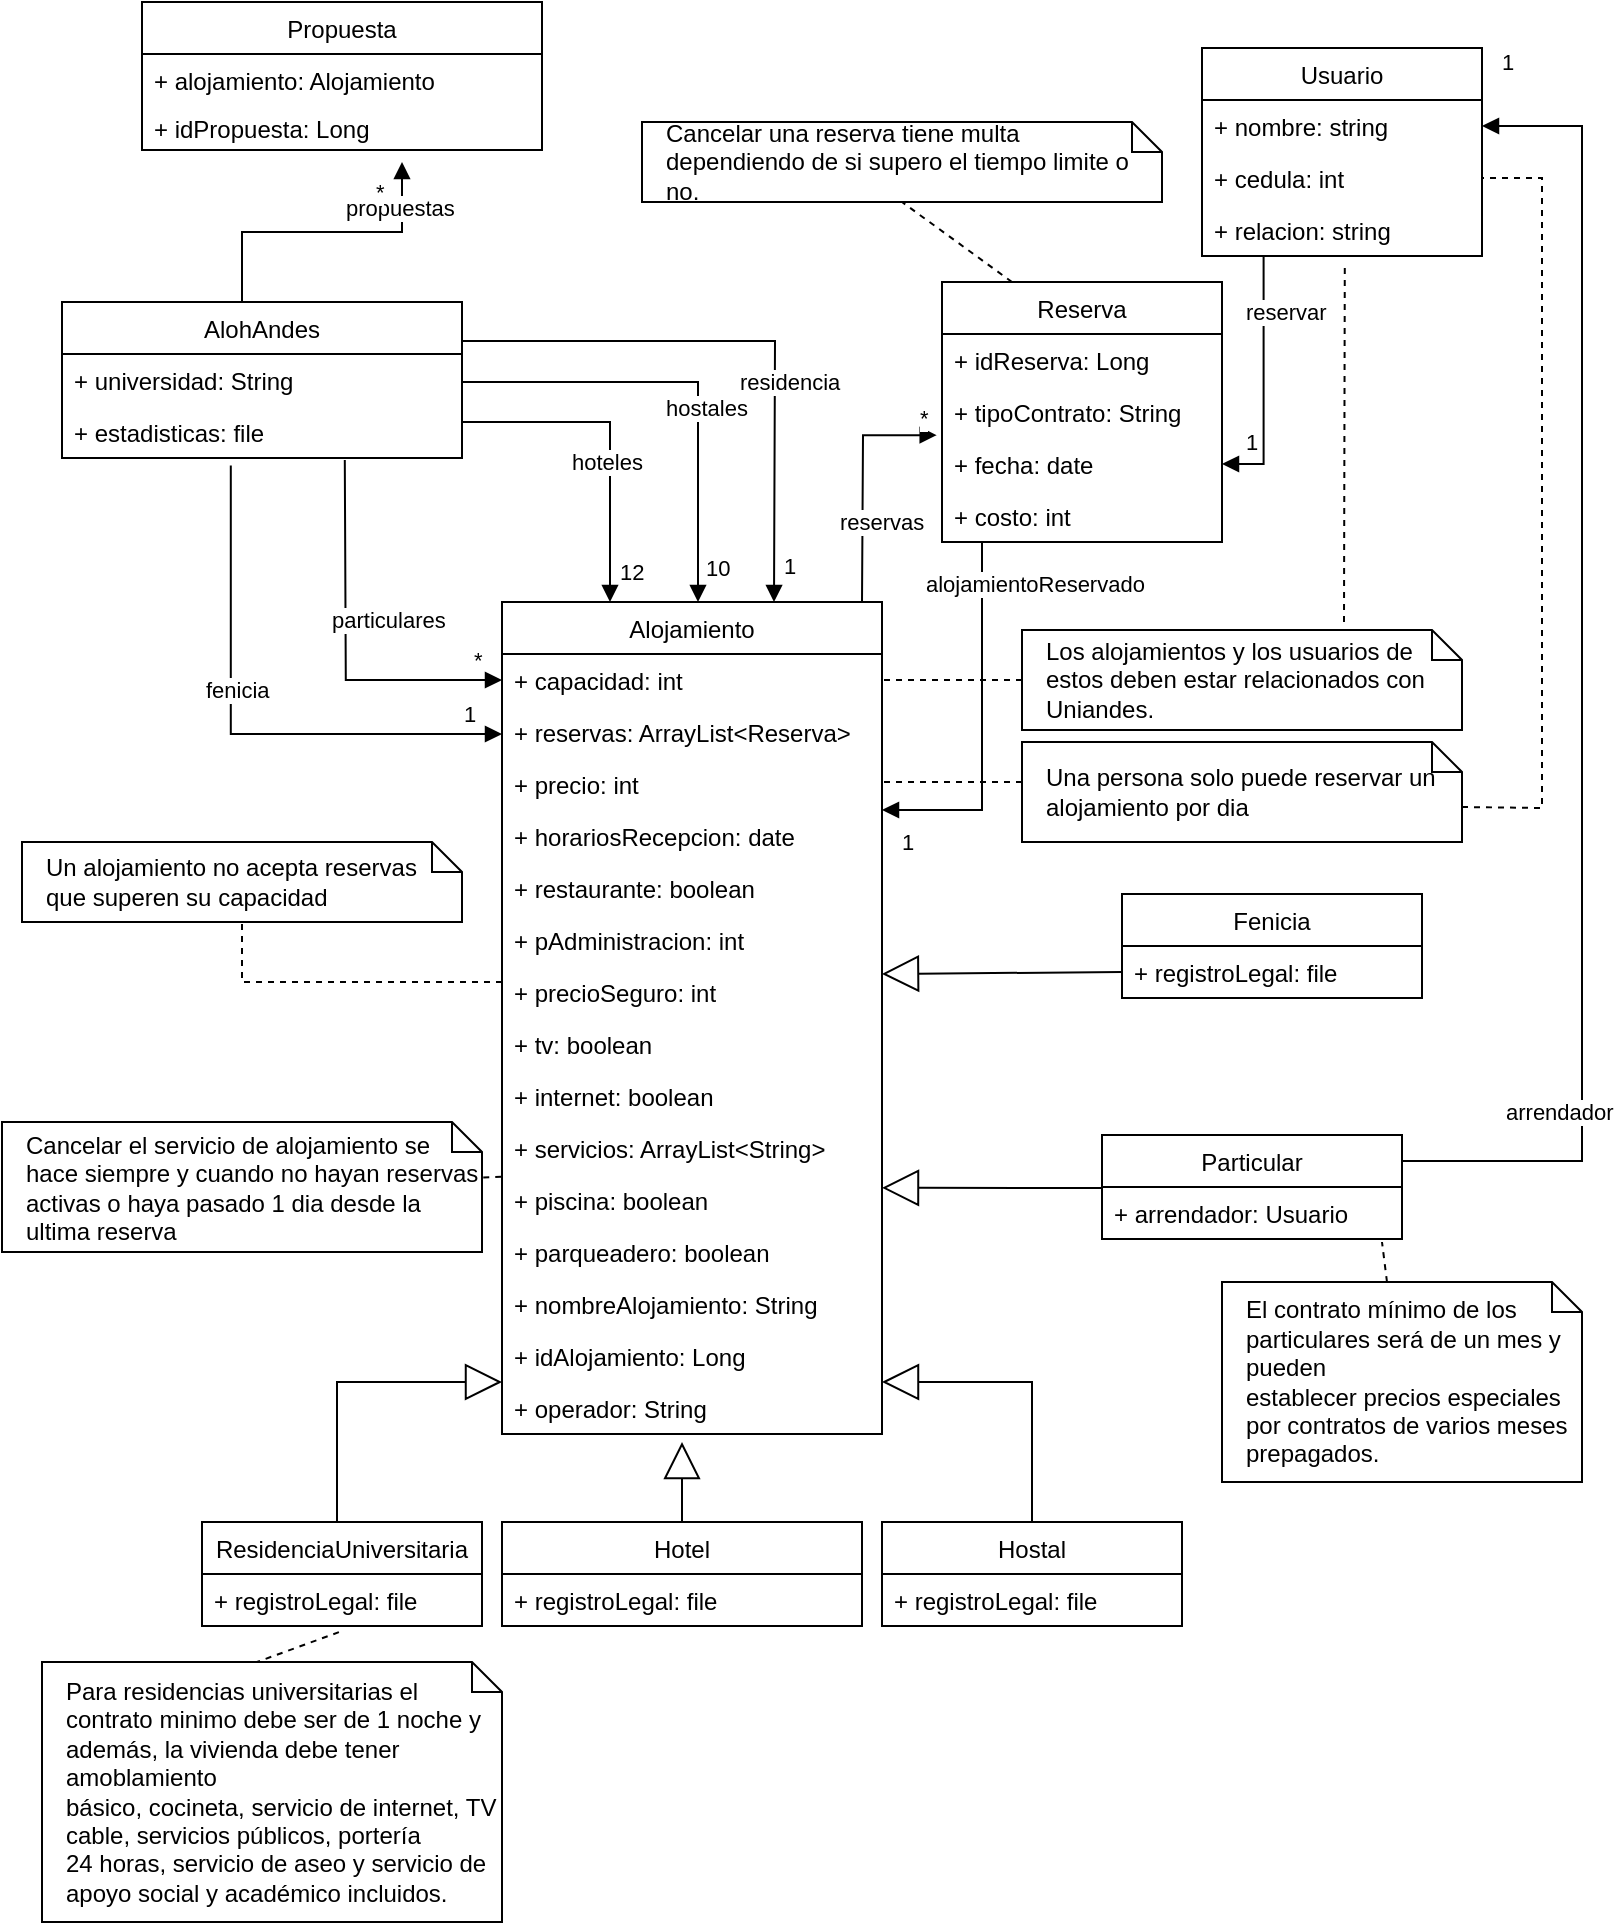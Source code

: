 <mxfile version="20.8.23" type="github">
  <diagram id="C5RBs43oDa-KdzZeNtuy" name="Page-1">
    <mxGraphModel dx="1318" dy="532" grid="1" gridSize="10" guides="1" tooltips="1" connect="1" arrows="1" fold="1" page="1" pageScale="1" pageWidth="827" pageHeight="1169" math="0" shadow="0">
      <root>
        <mxCell id="WIyWlLk6GJQsqaUBKTNV-0" />
        <mxCell id="WIyWlLk6GJQsqaUBKTNV-1" parent="WIyWlLk6GJQsqaUBKTNV-0" />
        <mxCell id="SDHKudVN_qbjvCetMOLD-1" value="AlohAndes" style="swimlane;fontStyle=0;childLayout=stackLayout;horizontal=1;startSize=26;fillColor=none;horizontalStack=0;resizeParent=1;resizeParentMax=0;resizeLast=0;collapsible=1;marginBottom=0;" parent="WIyWlLk6GJQsqaUBKTNV-1" vertex="1">
          <mxGeometry x="40" y="190" width="200" height="78" as="geometry" />
        </mxCell>
        <mxCell id="SDHKudVN_qbjvCetMOLD-114" value="+ universidad: String" style="text;strokeColor=none;fillColor=none;align=left;verticalAlign=top;spacingLeft=4;spacingRight=4;overflow=hidden;rotatable=0;points=[[0,0.5],[1,0.5]];portConstraint=eastwest;" parent="SDHKudVN_qbjvCetMOLD-1" vertex="1">
          <mxGeometry y="26" width="200" height="26" as="geometry" />
        </mxCell>
        <mxCell id="SDHKudVN_qbjvCetMOLD-115" value="+ estadisticas: file" style="text;strokeColor=none;fillColor=none;align=left;verticalAlign=top;spacingLeft=4;spacingRight=4;overflow=hidden;rotatable=0;points=[[0,0.5],[1,0.5]];portConstraint=eastwest;" parent="SDHKudVN_qbjvCetMOLD-1" vertex="1">
          <mxGeometry y="52" width="200" height="26" as="geometry" />
        </mxCell>
        <mxCell id="SDHKudVN_qbjvCetMOLD-6" value="Hotel" style="swimlane;fontStyle=0;childLayout=stackLayout;horizontal=1;startSize=26;fillColor=none;horizontalStack=0;resizeParent=1;resizeParentMax=0;resizeLast=0;collapsible=1;marginBottom=0;" parent="WIyWlLk6GJQsqaUBKTNV-1" vertex="1">
          <mxGeometry x="260" y="800" width="180" height="52" as="geometry" />
        </mxCell>
        <mxCell id="SDHKudVN_qbjvCetMOLD-7" value="+ registroLegal: file" style="text;strokeColor=none;fillColor=none;align=left;verticalAlign=top;spacingLeft=4;spacingRight=4;overflow=hidden;rotatable=0;points=[[0,0.5],[1,0.5]];portConstraint=eastwest;" parent="SDHKudVN_qbjvCetMOLD-6" vertex="1">
          <mxGeometry y="26" width="180" height="26" as="geometry" />
        </mxCell>
        <mxCell id="SDHKudVN_qbjvCetMOLD-10" value="Hostal" style="swimlane;fontStyle=0;childLayout=stackLayout;horizontal=1;startSize=26;fillColor=none;horizontalStack=0;resizeParent=1;resizeParentMax=0;resizeLast=0;collapsible=1;marginBottom=0;" parent="WIyWlLk6GJQsqaUBKTNV-1" vertex="1">
          <mxGeometry x="450" y="800" width="150" height="52" as="geometry" />
        </mxCell>
        <mxCell id="SDHKudVN_qbjvCetMOLD-11" value="+ registroLegal: file" style="text;strokeColor=none;fillColor=none;align=left;verticalAlign=top;spacingLeft=4;spacingRight=4;overflow=hidden;rotatable=0;points=[[0,0.5],[1,0.5]];portConstraint=eastwest;" parent="SDHKudVN_qbjvCetMOLD-10" vertex="1">
          <mxGeometry y="26" width="150" height="26" as="geometry" />
        </mxCell>
        <mxCell id="SDHKudVN_qbjvCetMOLD-14" value="ResidenciaUniversitaria" style="swimlane;fontStyle=0;childLayout=stackLayout;horizontal=1;startSize=26;fillColor=none;horizontalStack=0;resizeParent=1;resizeParentMax=0;resizeLast=0;collapsible=1;marginBottom=0;" parent="WIyWlLk6GJQsqaUBKTNV-1" vertex="1">
          <mxGeometry x="110" y="800" width="140" height="52" as="geometry" />
        </mxCell>
        <mxCell id="SDHKudVN_qbjvCetMOLD-15" value="+ registroLegal: file" style="text;strokeColor=none;fillColor=none;align=left;verticalAlign=top;spacingLeft=4;spacingRight=4;overflow=hidden;rotatable=0;points=[[0,0.5],[1,0.5]];portConstraint=eastwest;" parent="SDHKudVN_qbjvCetMOLD-14" vertex="1">
          <mxGeometry y="26" width="140" height="26" as="geometry" />
        </mxCell>
        <mxCell id="SDHKudVN_qbjvCetMOLD-18" value="Alojamiento" style="swimlane;fontStyle=0;childLayout=stackLayout;horizontal=1;startSize=26;fillColor=none;horizontalStack=0;resizeParent=1;resizeParentMax=0;resizeLast=0;collapsible=1;marginBottom=0;" parent="WIyWlLk6GJQsqaUBKTNV-1" vertex="1">
          <mxGeometry x="260" y="340" width="190" height="416" as="geometry" />
        </mxCell>
        <mxCell id="SDHKudVN_qbjvCetMOLD-19" value="+ capacidad: int" style="text;strokeColor=none;fillColor=none;align=left;verticalAlign=top;spacingLeft=4;spacingRight=4;overflow=hidden;rotatable=0;points=[[0,0.5],[1,0.5]];portConstraint=eastwest;" parent="SDHKudVN_qbjvCetMOLD-18" vertex="1">
          <mxGeometry y="26" width="190" height="26" as="geometry" />
        </mxCell>
        <mxCell id="SDHKudVN_qbjvCetMOLD-20" value="+ reservas: ArrayList&lt;Reserva&gt;" style="text;strokeColor=none;fillColor=none;align=left;verticalAlign=top;spacingLeft=4;spacingRight=4;overflow=hidden;rotatable=0;points=[[0,0.5],[1,0.5]];portConstraint=eastwest;" parent="SDHKudVN_qbjvCetMOLD-18" vertex="1">
          <mxGeometry y="52" width="190" height="26" as="geometry" />
        </mxCell>
        <mxCell id="SDHKudVN_qbjvCetMOLD-91" value="+ precio: int" style="text;strokeColor=none;fillColor=none;align=left;verticalAlign=top;spacingLeft=4;spacingRight=4;overflow=hidden;rotatable=0;points=[[0,0.5],[1,0.5]];portConstraint=eastwest;" parent="SDHKudVN_qbjvCetMOLD-18" vertex="1">
          <mxGeometry y="78" width="190" height="26" as="geometry" />
        </mxCell>
        <mxCell id="SDHKudVN_qbjvCetMOLD-92" value="+ horariosRecepcion: date" style="text;strokeColor=none;fillColor=none;align=left;verticalAlign=top;spacingLeft=4;spacingRight=4;overflow=hidden;rotatable=0;points=[[0,0.5],[1,0.5]];portConstraint=eastwest;" parent="SDHKudVN_qbjvCetMOLD-18" vertex="1">
          <mxGeometry y="104" width="190" height="26" as="geometry" />
        </mxCell>
        <mxCell id="SDHKudVN_qbjvCetMOLD-93" value="+ restaurante: boolean" style="text;strokeColor=none;fillColor=none;align=left;verticalAlign=top;spacingLeft=4;spacingRight=4;overflow=hidden;rotatable=0;points=[[0,0.5],[1,0.5]];portConstraint=eastwest;" parent="SDHKudVN_qbjvCetMOLD-18" vertex="1">
          <mxGeometry y="130" width="190" height="26" as="geometry" />
        </mxCell>
        <mxCell id="SDHKudVN_qbjvCetMOLD-94" value="+ pAdministracion: int" style="text;strokeColor=none;fillColor=none;align=left;verticalAlign=top;spacingLeft=4;spacingRight=4;overflow=hidden;rotatable=0;points=[[0,0.5],[1,0.5]];portConstraint=eastwest;" parent="SDHKudVN_qbjvCetMOLD-18" vertex="1">
          <mxGeometry y="156" width="190" height="26" as="geometry" />
        </mxCell>
        <mxCell id="SDHKudVN_qbjvCetMOLD-95" value="+ precioSeguro: int" style="text;strokeColor=none;fillColor=none;align=left;verticalAlign=top;spacingLeft=4;spacingRight=4;overflow=hidden;rotatable=0;points=[[0,0.5],[1,0.5]];portConstraint=eastwest;" parent="SDHKudVN_qbjvCetMOLD-18" vertex="1">
          <mxGeometry y="182" width="190" height="26" as="geometry" />
        </mxCell>
        <mxCell id="SDHKudVN_qbjvCetMOLD-96" value="+ tv: boolean" style="text;strokeColor=none;fillColor=none;align=left;verticalAlign=top;spacingLeft=4;spacingRight=4;overflow=hidden;rotatable=0;points=[[0,0.5],[1,0.5]];portConstraint=eastwest;" parent="SDHKudVN_qbjvCetMOLD-18" vertex="1">
          <mxGeometry y="208" width="190" height="26" as="geometry" />
        </mxCell>
        <mxCell id="SDHKudVN_qbjvCetMOLD-98" value="+ internet: boolean" style="text;strokeColor=none;fillColor=none;align=left;verticalAlign=top;spacingLeft=4;spacingRight=4;overflow=hidden;rotatable=0;points=[[0,0.5],[1,0.5]];portConstraint=eastwest;" parent="SDHKudVN_qbjvCetMOLD-18" vertex="1">
          <mxGeometry y="234" width="190" height="26" as="geometry" />
        </mxCell>
        <mxCell id="SDHKudVN_qbjvCetMOLD-99" value="+ servicios: ArrayList&lt;String&gt;" style="text;strokeColor=none;fillColor=none;align=left;verticalAlign=top;spacingLeft=4;spacingRight=4;overflow=hidden;rotatable=0;points=[[0,0.5],[1,0.5]];portConstraint=eastwest;" parent="SDHKudVN_qbjvCetMOLD-18" vertex="1">
          <mxGeometry y="260" width="190" height="26" as="geometry" />
        </mxCell>
        <mxCell id="SDHKudVN_qbjvCetMOLD-100" value="+ piscina: boolean" style="text;strokeColor=none;fillColor=none;align=left;verticalAlign=top;spacingLeft=4;spacingRight=4;overflow=hidden;rotatable=0;points=[[0,0.5],[1,0.5]];portConstraint=eastwest;" parent="SDHKudVN_qbjvCetMOLD-18" vertex="1">
          <mxGeometry y="286" width="190" height="26" as="geometry" />
        </mxCell>
        <mxCell id="SDHKudVN_qbjvCetMOLD-101" value="+ parqueadero: boolean" style="text;strokeColor=none;fillColor=none;align=left;verticalAlign=top;spacingLeft=4;spacingRight=4;overflow=hidden;rotatable=0;points=[[0,0.5],[1,0.5]];portConstraint=eastwest;" parent="SDHKudVN_qbjvCetMOLD-18" vertex="1">
          <mxGeometry y="312" width="190" height="26" as="geometry" />
        </mxCell>
        <mxCell id="SDHKudVN_qbjvCetMOLD-104" value="+ nombreAlojamiento: String" style="text;strokeColor=none;fillColor=none;align=left;verticalAlign=top;spacingLeft=4;spacingRight=4;overflow=hidden;rotatable=0;points=[[0,0.5],[1,0.5]];portConstraint=eastwest;" parent="SDHKudVN_qbjvCetMOLD-18" vertex="1">
          <mxGeometry y="338" width="190" height="26" as="geometry" />
        </mxCell>
        <mxCell id="SDHKudVN_qbjvCetMOLD-105" value="+ idAlojamiento: Long" style="text;strokeColor=none;fillColor=none;align=left;verticalAlign=top;spacingLeft=4;spacingRight=4;overflow=hidden;rotatable=0;points=[[0,0.5],[1,0.5]];portConstraint=eastwest;" parent="SDHKudVN_qbjvCetMOLD-18" vertex="1">
          <mxGeometry y="364" width="190" height="26" as="geometry" />
        </mxCell>
        <mxCell id="SDHKudVN_qbjvCetMOLD-109" value="+ operador: String" style="text;strokeColor=none;fillColor=none;align=left;verticalAlign=top;spacingLeft=4;spacingRight=4;overflow=hidden;rotatable=0;points=[[0,0.5],[1,0.5]];portConstraint=eastwest;" parent="SDHKudVN_qbjvCetMOLD-18" vertex="1">
          <mxGeometry y="390" width="190" height="26" as="geometry" />
        </mxCell>
        <mxCell id="SDHKudVN_qbjvCetMOLD-22" value="Los alojamientos y los usuarios de estos deben estar relacionados con Uniandes." style="shape=note;size=15;align=left;spacingLeft=10;html=1;whiteSpace=wrap;" parent="WIyWlLk6GJQsqaUBKTNV-1" vertex="1">
          <mxGeometry x="520" y="354" width="220" height="50" as="geometry" />
        </mxCell>
        <mxCell id="SDHKudVN_qbjvCetMOLD-23" value="" style="edgeStyle=none;endArrow=none;exitX=0;exitY=0.5;dashed=1;html=1;rounded=0;entryX=1;entryY=0.5;entryDx=0;entryDy=0;exitDx=0;exitDy=0;exitPerimeter=0;" parent="WIyWlLk6GJQsqaUBKTNV-1" source="SDHKudVN_qbjvCetMOLD-22" target="SDHKudVN_qbjvCetMOLD-19" edge="1">
          <mxGeometry x="1" relative="1" as="geometry">
            <mxPoint x="550" y="230" as="targetPoint" />
          </mxGeometry>
        </mxCell>
        <mxCell id="SDHKudVN_qbjvCetMOLD-26" value="Usuario" style="swimlane;fontStyle=0;childLayout=stackLayout;horizontal=1;startSize=26;fillColor=none;horizontalStack=0;resizeParent=1;resizeParentMax=0;resizeLast=0;collapsible=1;marginBottom=0;" parent="WIyWlLk6GJQsqaUBKTNV-1" vertex="1">
          <mxGeometry x="610" y="63" width="140" height="104" as="geometry" />
        </mxCell>
        <mxCell id="SDHKudVN_qbjvCetMOLD-27" value="+ nombre: string" style="text;strokeColor=none;fillColor=none;align=left;verticalAlign=top;spacingLeft=4;spacingRight=4;overflow=hidden;rotatable=0;points=[[0,0.5],[1,0.5]];portConstraint=eastwest;" parent="SDHKudVN_qbjvCetMOLD-26" vertex="1">
          <mxGeometry y="26" width="140" height="26" as="geometry" />
        </mxCell>
        <mxCell id="SDHKudVN_qbjvCetMOLD-28" value="+ cedula: int" style="text;strokeColor=none;fillColor=none;align=left;verticalAlign=top;spacingLeft=4;spacingRight=4;overflow=hidden;rotatable=0;points=[[0,0.5],[1,0.5]];portConstraint=eastwest;" parent="SDHKudVN_qbjvCetMOLD-26" vertex="1">
          <mxGeometry y="52" width="140" height="26" as="geometry" />
        </mxCell>
        <mxCell id="SDHKudVN_qbjvCetMOLD-29" value="+ relacion: string" style="text;strokeColor=none;fillColor=none;align=left;verticalAlign=top;spacingLeft=4;spacingRight=4;overflow=hidden;rotatable=0;points=[[0,0.5],[1,0.5]];portConstraint=eastwest;" parent="SDHKudVN_qbjvCetMOLD-26" vertex="1">
          <mxGeometry y="78" width="140" height="26" as="geometry" />
        </mxCell>
        <mxCell id="SDHKudVN_qbjvCetMOLD-30" value="" style="edgeStyle=none;endArrow=none;dashed=1;html=1;rounded=0;entryX=0.51;entryY=1.118;entryDx=0;entryDy=0;entryPerimeter=0;" parent="WIyWlLk6GJQsqaUBKTNV-1" target="SDHKudVN_qbjvCetMOLD-29" edge="1">
          <mxGeometry x="1" relative="1" as="geometry">
            <mxPoint x="630" y="230" as="targetPoint" />
            <mxPoint x="681" y="350" as="sourcePoint" />
          </mxGeometry>
        </mxCell>
        <mxCell id="SDHKudVN_qbjvCetMOLD-34" value="hoteles" style="endArrow=block;endFill=1;html=1;edgeStyle=orthogonalEdgeStyle;align=left;verticalAlign=top;rounded=0;exitX=1;exitY=0.5;exitDx=0;exitDy=0;" parent="WIyWlLk6GJQsqaUBKTNV-1" edge="1">
          <mxGeometry x="-0.298" y="-7" relative="1" as="geometry">
            <mxPoint x="240" y="243.0" as="sourcePoint" />
            <mxPoint x="314" y="340" as="targetPoint" />
            <Array as="points">
              <mxPoint x="240" y="250" />
              <mxPoint x="314" y="250" />
            </Array>
            <mxPoint as="offset" />
          </mxGeometry>
        </mxCell>
        <mxCell id="SDHKudVN_qbjvCetMOLD-35" value="10" style="edgeLabel;resizable=0;html=1;align=left;verticalAlign=bottom;" parent="SDHKudVN_qbjvCetMOLD-34" connectable="0" vertex="1">
          <mxGeometry x="-1" relative="1" as="geometry">
            <mxPoint x="120" y="88" as="offset" />
          </mxGeometry>
        </mxCell>
        <mxCell id="SDHKudVN_qbjvCetMOLD-36" value="hostales" style="endArrow=block;endFill=1;html=1;edgeStyle=orthogonalEdgeStyle;align=left;verticalAlign=top;rounded=0;exitX=1;exitY=0.5;exitDx=0;exitDy=0;" parent="WIyWlLk6GJQsqaUBKTNV-1" edge="1">
          <mxGeometry x="-0.062" relative="1" as="geometry">
            <mxPoint x="240" y="243.0" as="sourcePoint" />
            <mxPoint x="358" y="340" as="targetPoint" />
            <Array as="points">
              <mxPoint x="240" y="230" />
              <mxPoint x="358" y="230" />
            </Array>
            <mxPoint as="offset" />
          </mxGeometry>
        </mxCell>
        <mxCell id="SDHKudVN_qbjvCetMOLD-37" value="12" style="edgeLabel;resizable=0;html=1;align=left;verticalAlign=bottom;" parent="SDHKudVN_qbjvCetMOLD-36" connectable="0" vertex="1">
          <mxGeometry x="-1" relative="1" as="geometry">
            <mxPoint x="77" y="90" as="offset" />
          </mxGeometry>
        </mxCell>
        <mxCell id="SDHKudVN_qbjvCetMOLD-38" value="residencia" style="endArrow=block;endFill=1;html=1;edgeStyle=orthogonalEdgeStyle;align=left;verticalAlign=top;rounded=0;exitX=1;exitY=0.25;exitDx=0;exitDy=0;" parent="WIyWlLk6GJQsqaUBKTNV-1" source="SDHKudVN_qbjvCetMOLD-1" edge="1">
          <mxGeometry x="-0.044" y="-7" relative="1" as="geometry">
            <mxPoint x="280" y="320" as="sourcePoint" />
            <mxPoint x="396" y="340" as="targetPoint" />
            <mxPoint as="offset" />
          </mxGeometry>
        </mxCell>
        <mxCell id="SDHKudVN_qbjvCetMOLD-39" value="1" style="edgeLabel;resizable=0;html=1;align=left;verticalAlign=bottom;" parent="SDHKudVN_qbjvCetMOLD-38" connectable="0" vertex="1">
          <mxGeometry x="-1" relative="1" as="geometry">
            <mxPoint x="159" y="121" as="offset" />
          </mxGeometry>
        </mxCell>
        <mxCell id="SDHKudVN_qbjvCetMOLD-43" value="fenicia" style="endArrow=block;endFill=1;html=1;edgeStyle=orthogonalEdgeStyle;align=left;verticalAlign=top;rounded=0;exitX=0.422;exitY=1.033;exitDx=0;exitDy=0;exitPerimeter=0;" parent="WIyWlLk6GJQsqaUBKTNV-1" edge="1">
          <mxGeometry x="-0.272" y="-14" relative="1" as="geometry">
            <mxPoint x="124.4" y="271.782" as="sourcePoint" />
            <mxPoint x="260" y="406" as="targetPoint" />
            <Array as="points">
              <mxPoint x="124" y="406" />
            </Array>
            <mxPoint y="1" as="offset" />
          </mxGeometry>
        </mxCell>
        <mxCell id="SDHKudVN_qbjvCetMOLD-44" value="1" style="edgeLabel;resizable=0;html=1;align=left;verticalAlign=bottom;rotation=0;" parent="SDHKudVN_qbjvCetMOLD-43" connectable="0" vertex="1">
          <mxGeometry x="-1" relative="1" as="geometry">
            <mxPoint x="115" y="133" as="offset" />
          </mxGeometry>
        </mxCell>
        <mxCell id="SDHKudVN_qbjvCetMOLD-45" value="particulares" style="endArrow=block;endFill=1;html=1;edgeStyle=orthogonalEdgeStyle;align=left;verticalAlign=top;rounded=0;exitX=0.707;exitY=0.981;exitDx=0;exitDy=0;exitPerimeter=0;entryX=0;entryY=0.5;entryDx=0;entryDy=0;" parent="WIyWlLk6GJQsqaUBKTNV-1" target="SDHKudVN_qbjvCetMOLD-19" edge="1">
          <mxGeometry x="-0.287" y="-9" relative="1" as="geometry">
            <mxPoint x="181.4" y="268.974" as="sourcePoint" />
            <mxPoint x="410" y="320" as="targetPoint" />
            <mxPoint as="offset" />
          </mxGeometry>
        </mxCell>
        <mxCell id="SDHKudVN_qbjvCetMOLD-46" value="*" style="edgeLabel;resizable=0;html=1;align=left;verticalAlign=bottom;" parent="SDHKudVN_qbjvCetMOLD-45" connectable="0" vertex="1">
          <mxGeometry x="-1" relative="1" as="geometry">
            <mxPoint x="63" y="109" as="offset" />
          </mxGeometry>
        </mxCell>
        <mxCell id="SDHKudVN_qbjvCetMOLD-47" value="Una persona solo puede reservar un alojamiento por dia" style="shape=note;size=15;align=left;spacingLeft=10;html=1;whiteSpace=wrap;" parent="WIyWlLk6GJQsqaUBKTNV-1" vertex="1">
          <mxGeometry x="520" y="410" width="220" height="50" as="geometry" />
        </mxCell>
        <mxCell id="SDHKudVN_qbjvCetMOLD-49" value="" style="edgeStyle=none;endArrow=none;exitX=0;exitY=0.5;dashed=1;html=1;rounded=0;exitDx=0;exitDy=0;exitPerimeter=0;" parent="WIyWlLk6GJQsqaUBKTNV-1" edge="1">
          <mxGeometry x="1" relative="1" as="geometry">
            <mxPoint x="450" y="430" as="targetPoint" />
            <mxPoint x="520" y="430" as="sourcePoint" />
          </mxGeometry>
        </mxCell>
        <mxCell id="SDHKudVN_qbjvCetMOLD-50" value="" style="edgeStyle=none;endArrow=none;dashed=1;html=1;rounded=0;entryX=1;entryY=0.5;entryDx=0;entryDy=0;exitX=0;exitY=0;exitDx=220;exitDy=32.5;exitPerimeter=0;" parent="WIyWlLk6GJQsqaUBKTNV-1" source="SDHKudVN_qbjvCetMOLD-47" target="SDHKudVN_qbjvCetMOLD-28" edge="1">
          <mxGeometry x="1" relative="1" as="geometry">
            <mxPoint x="710" y="300" as="targetPoint" />
            <mxPoint x="790" y="390" as="sourcePoint" />
            <Array as="points">
              <mxPoint x="780" y="443" />
              <mxPoint x="780" y="128" />
            </Array>
          </mxGeometry>
        </mxCell>
        <mxCell id="SDHKudVN_qbjvCetMOLD-51" value="Un alojamiento no acepta reservas que superen su capacidad" style="shape=note;size=15;align=left;spacingLeft=10;html=1;whiteSpace=wrap;" parent="WIyWlLk6GJQsqaUBKTNV-1" vertex="1">
          <mxGeometry x="20" y="460" width="220" height="40" as="geometry" />
        </mxCell>
        <mxCell id="SDHKudVN_qbjvCetMOLD-52" value="Reserva" style="swimlane;fontStyle=0;childLayout=stackLayout;horizontal=1;startSize=26;fillColor=none;horizontalStack=0;resizeParent=1;resizeParentMax=0;resizeLast=0;collapsible=1;marginBottom=0;" parent="WIyWlLk6GJQsqaUBKTNV-1" vertex="1">
          <mxGeometry x="480" y="180" width="140" height="130" as="geometry" />
        </mxCell>
        <mxCell id="SDHKudVN_qbjvCetMOLD-53" value="+ idReserva: Long" style="text;strokeColor=none;fillColor=none;align=left;verticalAlign=top;spacingLeft=4;spacingRight=4;overflow=hidden;rotatable=0;points=[[0,0.5],[1,0.5]];portConstraint=eastwest;" parent="SDHKudVN_qbjvCetMOLD-52" vertex="1">
          <mxGeometry y="26" width="140" height="26" as="geometry" />
        </mxCell>
        <mxCell id="W0V2SmuLsG5o5zVlga-y-4" value="+ tipoContrato: String" style="text;strokeColor=none;fillColor=none;align=left;verticalAlign=top;spacingLeft=4;spacingRight=4;overflow=hidden;rotatable=0;points=[[0,0.5],[1,0.5]];portConstraint=eastwest;" vertex="1" parent="SDHKudVN_qbjvCetMOLD-52">
          <mxGeometry y="52" width="140" height="26" as="geometry" />
        </mxCell>
        <mxCell id="SDHKudVN_qbjvCetMOLD-54" value="+ fecha: date" style="text;strokeColor=none;fillColor=none;align=left;verticalAlign=top;spacingLeft=4;spacingRight=4;overflow=hidden;rotatable=0;points=[[0,0.5],[1,0.5]];portConstraint=eastwest;" parent="SDHKudVN_qbjvCetMOLD-52" vertex="1">
          <mxGeometry y="78" width="140" height="26" as="geometry" />
        </mxCell>
        <mxCell id="SDHKudVN_qbjvCetMOLD-55" value="+ costo: int" style="text;strokeColor=none;fillColor=none;align=left;verticalAlign=top;spacingLeft=4;spacingRight=4;overflow=hidden;rotatable=0;points=[[0,0.5],[1,0.5]];portConstraint=eastwest;" parent="SDHKudVN_qbjvCetMOLD-52" vertex="1">
          <mxGeometry y="104" width="140" height="26" as="geometry" />
        </mxCell>
        <mxCell id="SDHKudVN_qbjvCetMOLD-56" value="reservar" style="endArrow=block;endFill=1;html=1;edgeStyle=orthogonalEdgeStyle;align=left;verticalAlign=top;rounded=0;exitX=0.22;exitY=1.002;exitDx=0;exitDy=0;exitPerimeter=0;entryX=1;entryY=0.5;entryDx=0;entryDy=0;" parent="WIyWlLk6GJQsqaUBKTNV-1" source="SDHKudVN_qbjvCetMOLD-29" target="SDHKudVN_qbjvCetMOLD-54" edge="1">
          <mxGeometry x="-0.768" y="-11" relative="1" as="geometry">
            <mxPoint x="520" y="320" as="sourcePoint" />
            <mxPoint x="680" y="320" as="targetPoint" />
            <mxPoint as="offset" />
          </mxGeometry>
        </mxCell>
        <mxCell id="SDHKudVN_qbjvCetMOLD-57" value="1" style="edgeLabel;resizable=0;html=1;align=left;verticalAlign=bottom;" parent="SDHKudVN_qbjvCetMOLD-56" connectable="0" vertex="1">
          <mxGeometry x="-1" relative="1" as="geometry">
            <mxPoint x="-11" y="101" as="offset" />
          </mxGeometry>
        </mxCell>
        <mxCell id="SDHKudVN_qbjvCetMOLD-58" value="alojamientoReservado" style="endArrow=block;endFill=1;html=1;edgeStyle=orthogonalEdgeStyle;align=left;verticalAlign=top;rounded=0;entryX=1;entryY=0.25;entryDx=0;entryDy=0;" parent="WIyWlLk6GJQsqaUBKTNV-1" target="SDHKudVN_qbjvCetMOLD-18" edge="1">
          <mxGeometry x="-0.917" y="-30" relative="1" as="geometry">
            <mxPoint x="500" y="310" as="sourcePoint" />
            <mxPoint x="620" y="320" as="targetPoint" />
            <Array as="points">
              <mxPoint x="500" y="444" />
            </Array>
            <mxPoint as="offset" />
          </mxGeometry>
        </mxCell>
        <mxCell id="SDHKudVN_qbjvCetMOLD-59" value="1" style="edgeLabel;resizable=0;html=1;align=left;verticalAlign=bottom;" parent="SDHKudVN_qbjvCetMOLD-58" connectable="0" vertex="1">
          <mxGeometry x="-1" relative="1" as="geometry">
            <mxPoint x="-42" y="158" as="offset" />
          </mxGeometry>
        </mxCell>
        <mxCell id="SDHKudVN_qbjvCetMOLD-60" value="reservas" style="endArrow=block;endFill=1;html=1;edgeStyle=orthogonalEdgeStyle;align=left;verticalAlign=top;rounded=0;entryX=-0.019;entryY=-0.054;entryDx=0;entryDy=0;entryPerimeter=0;" parent="WIyWlLk6GJQsqaUBKTNV-1" target="SDHKudVN_qbjvCetMOLD-54" edge="1">
          <mxGeometry x="-0.115" y="13" relative="1" as="geometry">
            <mxPoint x="440" y="340" as="sourcePoint" />
            <mxPoint x="440" y="400" as="targetPoint" />
            <mxPoint as="offset" />
          </mxGeometry>
        </mxCell>
        <mxCell id="SDHKudVN_qbjvCetMOLD-61" value="*" style="edgeLabel;resizable=0;html=1;align=left;verticalAlign=bottom;" parent="SDHKudVN_qbjvCetMOLD-60" connectable="0" vertex="1">
          <mxGeometry x="-1" relative="1" as="geometry">
            <mxPoint x="27" y="-84" as="offset" />
          </mxGeometry>
        </mxCell>
        <mxCell id="SDHKudVN_qbjvCetMOLD-65" value="Cancelar una reserva tiene multa dependiendo de si supero el tiempo limite o no." style="shape=note;size=15;align=left;spacingLeft=10;html=1;whiteSpace=wrap;" parent="WIyWlLk6GJQsqaUBKTNV-1" vertex="1">
          <mxGeometry x="330" y="100" width="260" height="40" as="geometry" />
        </mxCell>
        <mxCell id="SDHKudVN_qbjvCetMOLD-66" value="" style="edgeStyle=none;endArrow=none;exitX=0.25;exitY=0;dashed=1;html=1;rounded=0;entryX=0.5;entryY=1;entryDx=0;entryDy=0;exitDx=0;exitDy=0;entryPerimeter=0;" parent="WIyWlLk6GJQsqaUBKTNV-1" source="SDHKudVN_qbjvCetMOLD-52" target="SDHKudVN_qbjvCetMOLD-65" edge="1">
          <mxGeometry x="1" relative="1" as="geometry">
            <mxPoint x="460" y="160" as="targetPoint" />
            <mxPoint x="540" y="160" as="sourcePoint" />
          </mxGeometry>
        </mxCell>
        <mxCell id="SDHKudVN_qbjvCetMOLD-67" value="" style="edgeStyle=none;endArrow=none;dashed=1;html=1;rounded=0;entryX=0.5;entryY=1;entryDx=0;entryDy=0;entryPerimeter=0;" parent="WIyWlLk6GJQsqaUBKTNV-1" target="SDHKudVN_qbjvCetMOLD-51" edge="1">
          <mxGeometry x="1" relative="1" as="geometry">
            <mxPoint x="460" y="450" as="targetPoint" />
            <mxPoint x="260" y="530" as="sourcePoint" />
            <Array as="points">
              <mxPoint x="130" y="530" />
            </Array>
          </mxGeometry>
        </mxCell>
        <mxCell id="SDHKudVN_qbjvCetMOLD-69" value="Cancelar el servicio de alojamiento se hace siempre y cuando no hayan reservas activas o haya pasado 1 dia desde la ultima reserva" style="shape=note;size=15;align=left;spacingLeft=10;html=1;whiteSpace=wrap;" parent="WIyWlLk6GJQsqaUBKTNV-1" vertex="1">
          <mxGeometry x="10" y="600" width="240" height="65" as="geometry" />
        </mxCell>
        <mxCell id="SDHKudVN_qbjvCetMOLD-70" value="" style="edgeStyle=none;endArrow=none;dashed=1;html=1;rounded=0;exitX=-0.002;exitY=0.915;exitDx=0;exitDy=0;exitPerimeter=0;" parent="WIyWlLk6GJQsqaUBKTNV-1" target="SDHKudVN_qbjvCetMOLD-69" edge="1">
          <mxGeometry relative="1" as="geometry">
            <mxPoint x="140" y="510" as="targetPoint" />
            <mxPoint x="259.62" y="627.38" as="sourcePoint" />
          </mxGeometry>
        </mxCell>
        <mxCell id="SDHKudVN_qbjvCetMOLD-71" value="Propuesta" style="swimlane;fontStyle=0;childLayout=stackLayout;horizontal=1;startSize=26;fillColor=none;horizontalStack=0;resizeParent=1;resizeParentMax=0;resizeLast=0;collapsible=1;marginBottom=0;" parent="WIyWlLk6GJQsqaUBKTNV-1" vertex="1">
          <mxGeometry x="80" y="40" width="200" height="74" as="geometry" />
        </mxCell>
        <mxCell id="SDHKudVN_qbjvCetMOLD-72" value="+ alojamiento: Alojamiento" style="text;strokeColor=none;fillColor=none;align=left;verticalAlign=top;spacingLeft=4;spacingRight=4;overflow=hidden;rotatable=0;points=[[0,0.5],[1,0.5]];portConstraint=eastwest;" parent="SDHKudVN_qbjvCetMOLD-71" vertex="1">
          <mxGeometry y="26" width="200" height="24" as="geometry" />
        </mxCell>
        <mxCell id="SDHKudVN_qbjvCetMOLD-103" value="+ idPropuesta: Long" style="text;strokeColor=none;fillColor=none;align=left;verticalAlign=top;spacingLeft=4;spacingRight=4;overflow=hidden;rotatable=0;points=[[0,0.5],[1,0.5]];portConstraint=eastwest;" parent="SDHKudVN_qbjvCetMOLD-71" vertex="1">
          <mxGeometry y="50" width="200" height="24" as="geometry" />
        </mxCell>
        <mxCell id="SDHKudVN_qbjvCetMOLD-75" value="propuestas" style="endArrow=block;endFill=1;html=1;edgeStyle=orthogonalEdgeStyle;align=left;verticalAlign=top;rounded=0;exitX=0.5;exitY=0;exitDx=0;exitDy=0;" parent="WIyWlLk6GJQsqaUBKTNV-1" source="SDHKudVN_qbjvCetMOLD-1" edge="1">
          <mxGeometry x="0.187" y="25" relative="1" as="geometry">
            <mxPoint x="180" y="210" as="sourcePoint" />
            <mxPoint x="210" y="120" as="targetPoint" />
            <Array as="points">
              <mxPoint x="130" y="190" />
              <mxPoint x="130" y="155" />
              <mxPoint x="210" y="155" />
            </Array>
            <mxPoint as="offset" />
          </mxGeometry>
        </mxCell>
        <mxCell id="SDHKudVN_qbjvCetMOLD-76" value="*" style="edgeLabel;resizable=0;html=1;align=left;verticalAlign=bottom;fillColor=#CC99FF;" parent="SDHKudVN_qbjvCetMOLD-75" connectable="0" vertex="1">
          <mxGeometry x="-1" relative="1" as="geometry">
            <mxPoint x="55" y="-47" as="offset" />
          </mxGeometry>
        </mxCell>
        <mxCell id="SDHKudVN_qbjvCetMOLD-81" value="Particular" style="swimlane;fontStyle=0;childLayout=stackLayout;horizontal=1;startSize=26;fillColor=none;horizontalStack=0;resizeParent=1;resizeParentMax=0;resizeLast=0;collapsible=1;marginBottom=0;" parent="WIyWlLk6GJQsqaUBKTNV-1" vertex="1">
          <mxGeometry x="560" y="606.5" width="150" height="52" as="geometry" />
        </mxCell>
        <mxCell id="SDHKudVN_qbjvCetMOLD-83" value="+ arrendador: Usuario" style="text;strokeColor=none;fillColor=none;align=left;verticalAlign=top;spacingLeft=4;spacingRight=4;overflow=hidden;rotatable=0;points=[[0,0.5],[1,0.5]];portConstraint=eastwest;" parent="SDHKudVN_qbjvCetMOLD-81" vertex="1">
          <mxGeometry y="26" width="150" height="26" as="geometry" />
        </mxCell>
        <mxCell id="SDHKudVN_qbjvCetMOLD-85" value="Fenicia" style="swimlane;fontStyle=0;childLayout=stackLayout;horizontal=1;startSize=26;fillColor=none;horizontalStack=0;resizeParent=1;resizeParentMax=0;resizeLast=0;collapsible=1;marginBottom=0;" parent="WIyWlLk6GJQsqaUBKTNV-1" vertex="1">
          <mxGeometry x="570" y="486" width="150" height="52" as="geometry" />
        </mxCell>
        <mxCell id="SDHKudVN_qbjvCetMOLD-86" value="+ registroLegal: file" style="text;strokeColor=none;fillColor=none;align=left;verticalAlign=top;spacingLeft=4;spacingRight=4;overflow=hidden;rotatable=0;points=[[0,0.5],[1,0.5]];portConstraint=eastwest;" parent="SDHKudVN_qbjvCetMOLD-85" vertex="1">
          <mxGeometry y="26" width="150" height="26" as="geometry" />
        </mxCell>
        <mxCell id="SDHKudVN_qbjvCetMOLD-89" value="" style="endArrow=block;endSize=16;endFill=0;html=1;rounded=0;exitX=0;exitY=0.5;exitDx=0;exitDy=0;" parent="WIyWlLk6GJQsqaUBKTNV-1" source="SDHKudVN_qbjvCetMOLD-86" edge="1">
          <mxGeometry width="160" relative="1" as="geometry">
            <mxPoint x="535" y="660" as="sourcePoint" />
            <mxPoint x="450" y="526" as="targetPoint" />
          </mxGeometry>
        </mxCell>
        <mxCell id="SDHKudVN_qbjvCetMOLD-106" value="arrendador" style="endArrow=block;endFill=1;html=1;edgeStyle=orthogonalEdgeStyle;align=left;verticalAlign=top;rounded=0;exitX=1;exitY=0.25;exitDx=0;exitDy=0;entryX=1;entryY=0.5;entryDx=0;entryDy=0;" parent="WIyWlLk6GJQsqaUBKTNV-1" source="SDHKudVN_qbjvCetMOLD-81" target="SDHKudVN_qbjvCetMOLD-27" edge="1">
          <mxGeometry x="-0.612" y="40" relative="1" as="geometry">
            <mxPoint x="630" y="680" as="sourcePoint" />
            <mxPoint x="790" y="680" as="targetPoint" />
            <Array as="points">
              <mxPoint x="800" y="620" />
              <mxPoint x="800" y="102" />
            </Array>
            <mxPoint as="offset" />
          </mxGeometry>
        </mxCell>
        <mxCell id="SDHKudVN_qbjvCetMOLD-107" value="1" style="edgeLabel;resizable=0;html=1;align=left;verticalAlign=bottom;fillColor=#CC99FF;" parent="SDHKudVN_qbjvCetMOLD-106" connectable="0" vertex="1">
          <mxGeometry x="-1" relative="1" as="geometry">
            <mxPoint x="48" y="-541" as="offset" />
          </mxGeometry>
        </mxCell>
        <mxCell id="SDHKudVN_qbjvCetMOLD-108" value="" style="endArrow=block;endSize=16;endFill=0;html=1;rounded=0;" parent="WIyWlLk6GJQsqaUBKTNV-1" edge="1">
          <mxGeometry width="160" relative="1" as="geometry">
            <mxPoint x="560" y="633" as="sourcePoint" />
            <mxPoint x="450" y="632.91" as="targetPoint" />
          </mxGeometry>
        </mxCell>
        <mxCell id="SDHKudVN_qbjvCetMOLD-111" value="" style="endArrow=block;endSize=16;endFill=0;html=1;rounded=0;exitX=0.5;exitY=0;exitDx=0;exitDy=0;" parent="WIyWlLk6GJQsqaUBKTNV-1" source="SDHKudVN_qbjvCetMOLD-10" edge="1">
          <mxGeometry width="160" relative="1" as="geometry">
            <mxPoint x="560" y="730.09" as="sourcePoint" />
            <mxPoint x="450" y="730" as="targetPoint" />
            <Array as="points">
              <mxPoint x="525" y="730" />
            </Array>
          </mxGeometry>
        </mxCell>
        <mxCell id="SDHKudVN_qbjvCetMOLD-112" value="" style="endArrow=block;endSize=16;endFill=0;html=1;rounded=0;exitX=0.5;exitY=0;exitDx=0;exitDy=0;entryX=0;entryY=0;entryDx=0;entryDy=0;entryPerimeter=0;" parent="WIyWlLk6GJQsqaUBKTNV-1" target="SDHKudVN_qbjvCetMOLD-109" edge="1">
          <mxGeometry width="160" relative="1" as="geometry">
            <mxPoint x="177.5" y="800" as="sourcePoint" />
            <mxPoint x="102.5" y="730" as="targetPoint" />
            <Array as="points">
              <mxPoint x="177.5" y="730" />
            </Array>
          </mxGeometry>
        </mxCell>
        <mxCell id="SDHKudVN_qbjvCetMOLD-113" value="" style="endArrow=block;endSize=16;endFill=0;html=1;rounded=0;exitX=0.5;exitY=0;exitDx=0;exitDy=0;" parent="WIyWlLk6GJQsqaUBKTNV-1" source="SDHKudVN_qbjvCetMOLD-6" edge="1">
          <mxGeometry width="160" relative="1" as="geometry">
            <mxPoint x="414" y="780.09" as="sourcePoint" />
            <mxPoint x="350" y="760" as="targetPoint" />
          </mxGeometry>
        </mxCell>
        <mxCell id="W0V2SmuLsG5o5zVlga-y-0" value="El contrato mínimo de los particulares será de un mes y pueden&lt;br/&gt;establecer precios especiales por contratos de varios meses prepagados." style="shape=note;size=15;align=left;spacingLeft=10;html=1;whiteSpace=wrap;" vertex="1" parent="WIyWlLk6GJQsqaUBKTNV-1">
          <mxGeometry x="620" y="680" width="180" height="100" as="geometry" />
        </mxCell>
        <mxCell id="W0V2SmuLsG5o5zVlga-y-1" value="" style="edgeStyle=none;endArrow=none;dashed=1;html=1;rounded=0;exitX=0;exitY=0;exitDx=82.5;exitDy=0;exitPerimeter=0;" edge="1" parent="WIyWlLk6GJQsqaUBKTNV-1" source="W0V2SmuLsG5o5zVlga-y-0">
          <mxGeometry relative="1" as="geometry">
            <mxPoint x="700" y="660" as="targetPoint" />
            <mxPoint x="620" y="720" as="sourcePoint" />
          </mxGeometry>
        </mxCell>
        <mxCell id="W0V2SmuLsG5o5zVlga-y-2" value="Para residencias universitarias el contrato minimo debe ser de 1 noche y además, la vivienda debe tener amoblamiento&lt;br&gt;básico, cocineta, servicio de internet, TV cable, servicios públicos, portería&lt;br&gt;24 horas, servicio de aseo y servicio de apoyo social y académico incluidos." style="shape=note;size=15;align=left;spacingLeft=10;html=1;whiteSpace=wrap;" vertex="1" parent="WIyWlLk6GJQsqaUBKTNV-1">
          <mxGeometry x="30" y="870" width="230" height="130" as="geometry" />
        </mxCell>
        <mxCell id="W0V2SmuLsG5o5zVlga-y-3" value="" style="edgeStyle=none;endArrow=none;dashed=1;html=1;rounded=0;entryX=0;entryY=0;entryDx=107.5;entryDy=0;entryPerimeter=0;exitX=0.489;exitY=1.118;exitDx=0;exitDy=0;exitPerimeter=0;" edge="1" parent="WIyWlLk6GJQsqaUBKTNV-1" source="SDHKudVN_qbjvCetMOLD-15" target="W0V2SmuLsG5o5zVlga-y-2">
          <mxGeometry relative="1" as="geometry">
            <mxPoint x="50" y="726" as="targetPoint" />
            <mxPoint x="180" y="756" as="sourcePoint" />
          </mxGeometry>
        </mxCell>
      </root>
    </mxGraphModel>
  </diagram>
</mxfile>
